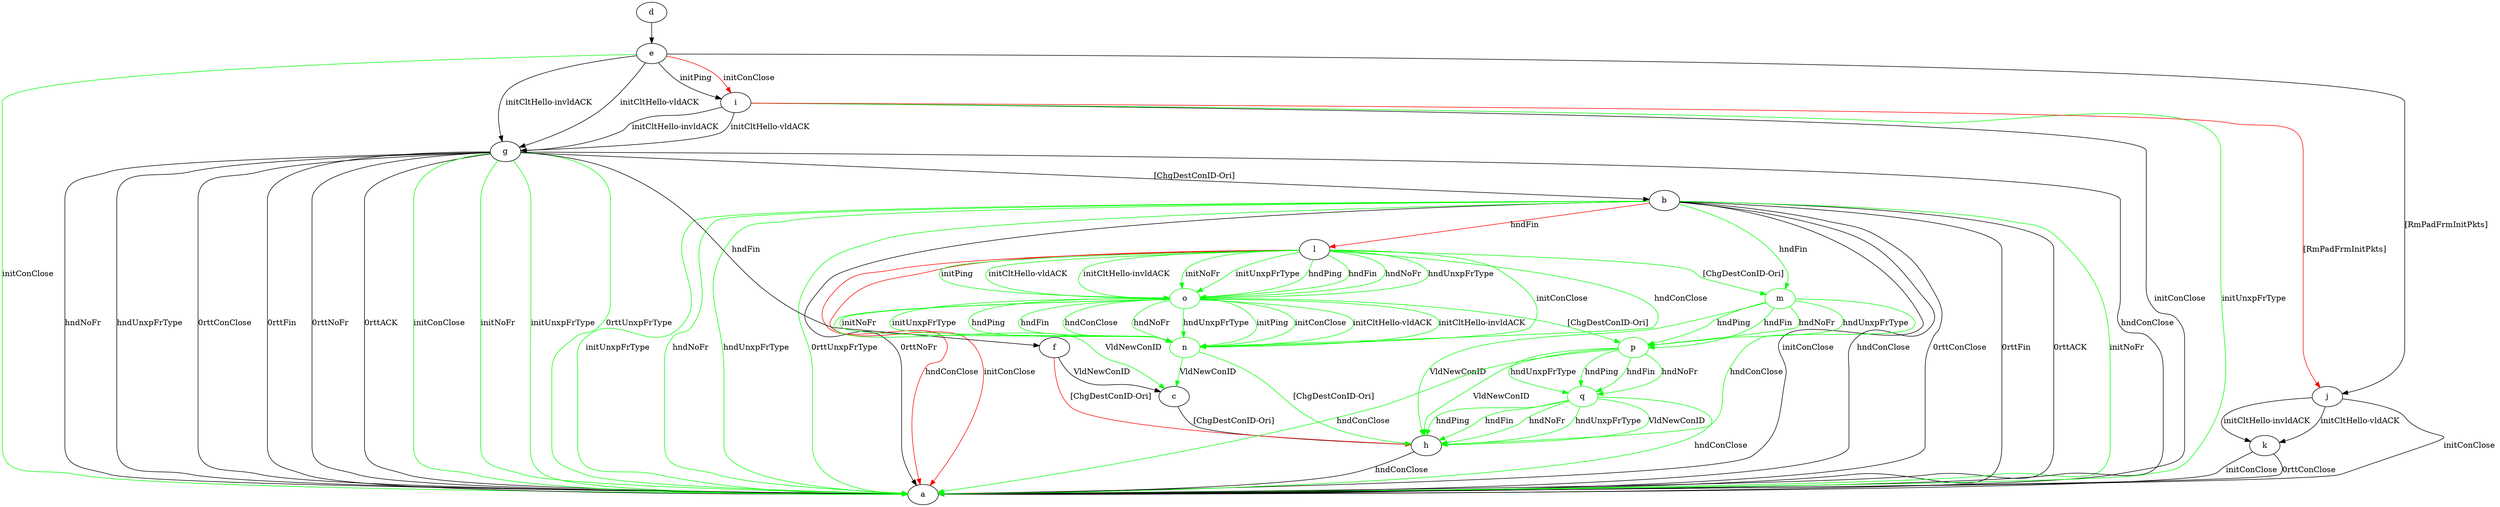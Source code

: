 digraph "" {
	b -> a	[key=0,
		label="initConClose "];
	b -> a	[key=1,
		label="hndConClose "];
	b -> a	[key=2,
		label="0rttConClose "];
	b -> a	[key=3,
		label="0rttFin "];
	b -> a	[key=4,
		label="0rttNoFr "];
	b -> a	[key=5,
		label="0rttACK "];
	b -> a	[key=6,
		color=green,
		label="initNoFr "];
	b -> a	[key=7,
		color=green,
		label="initUnxpFrType "];
	b -> a	[key=8,
		color=green,
		label="hndNoFr "];
	b -> a	[key=9,
		color=green,
		label="hndUnxpFrType "];
	b -> a	[key=10,
		color=green,
		label="0rttUnxpFrType "];
	b -> l	[key=0,
		color=red,
		label="hndFin "];
	m	[color=green];
	b -> m	[key=0,
		color=green,
		label="hndFin "];
	c -> h	[key=0,
		label="[ChgDestConID-Ori] "];
	d -> e	[key=0];
	e -> a	[key=0,
		color=green,
		label="initConClose "];
	e -> g	[key=0,
		label="initCltHello-vldACK "];
	e -> g	[key=1,
		label="initCltHello-invldACK "];
	e -> i	[key=0,
		label="initPing "];
	e -> i	[key=1,
		color=red,
		label="initConClose "];
	e -> j	[key=0,
		label="[RmPadFrmInitPkts] "];
	f -> c	[key=0,
		label="VldNewConID "];
	f -> h	[key=0,
		color=red,
		label="[ChgDestConID-Ori] "];
	g -> a	[key=0,
		label="hndConClose "];
	g -> a	[key=1,
		label="hndNoFr "];
	g -> a	[key=2,
		label="hndUnxpFrType "];
	g -> a	[key=3,
		label="0rttConClose "];
	g -> a	[key=4,
		label="0rttFin "];
	g -> a	[key=5,
		label="0rttNoFr "];
	g -> a	[key=6,
		label="0rttACK "];
	g -> a	[key=7,
		color=green,
		label="initConClose "];
	g -> a	[key=8,
		color=green,
		label="initNoFr "];
	g -> a	[key=9,
		color=green,
		label="initUnxpFrType "];
	g -> a	[key=10,
		color=green,
		label="0rttUnxpFrType "];
	g -> b	[key=0,
		label="[ChgDestConID-Ori] "];
	g -> f	[key=0,
		label="hndFin "];
	h -> a	[key=0,
		label="hndConClose "];
	i -> a	[key=0,
		label="initConClose "];
	i -> a	[key=1,
		color=green,
		label="initUnxpFrType "];
	i -> g	[key=0,
		label="initCltHello-vldACK "];
	i -> g	[key=1,
		label="initCltHello-invldACK "];
	i -> j	[key=0,
		color=red,
		label="[RmPadFrmInitPkts] "];
	j -> a	[key=0,
		label="initConClose "];
	j -> k	[key=0,
		label="initCltHello-vldACK "];
	j -> k	[key=1,
		label="initCltHello-invldACK "];
	k -> a	[key=0,
		label="initConClose "];
	k -> a	[key=1,
		label="0rttConClose "];
	l -> a	[key=0,
		color=red,
		label="initConClose "];
	l -> a	[key=1,
		color=red,
		label="hndConClose "];
	l -> m	[key=0,
		color=green,
		label="[ChgDestConID-Ori] "];
	n	[color=green];
	l -> n	[key=0,
		color=green,
		label="initConClose "];
	l -> n	[key=1,
		color=green,
		label="hndConClose "];
	o	[color=green];
	l -> o	[key=0,
		color=green,
		label="initPing "];
	l -> o	[key=1,
		color=green,
		label="initCltHello-vldACK "];
	l -> o	[key=2,
		color=green,
		label="initCltHello-invldACK "];
	l -> o	[key=3,
		color=green,
		label="initNoFr "];
	l -> o	[key=4,
		color=green,
		label="initUnxpFrType "];
	l -> o	[key=5,
		color=green,
		label="hndPing "];
	l -> o	[key=6,
		color=green,
		label="hndFin "];
	l -> o	[key=7,
		color=green,
		label="hndNoFr "];
	l -> o	[key=8,
		color=green,
		label="hndUnxpFrType "];
	m -> h	[key=0,
		color=green,
		label="hndConClose "];
	m -> h	[key=1,
		color=green,
		label="VldNewConID "];
	p	[color=green];
	m -> p	[key=0,
		color=green,
		label="hndPing "];
	m -> p	[key=1,
		color=green,
		label="hndFin "];
	m -> p	[key=2,
		color=green,
		label="hndNoFr "];
	m -> p	[key=3,
		color=green,
		label="hndUnxpFrType "];
	n -> c	[key=0,
		color=green,
		label="VldNewConID "];
	n -> h	[key=0,
		color=green,
		label="[ChgDestConID-Ori] "];
	o -> c	[key=0,
		color=green,
		label="VldNewConID "];
	o -> n	[key=0,
		color=green,
		label="initPing "];
	o -> n	[key=1,
		color=green,
		label="initConClose "];
	o -> n	[key=2,
		color=green,
		label="initCltHello-vldACK "];
	o -> n	[key=3,
		color=green,
		label="initCltHello-invldACK "];
	o -> n	[key=4,
		color=green,
		label="initNoFr "];
	o -> n	[key=5,
		color=green,
		label="initUnxpFrType "];
	o -> n	[key=6,
		color=green,
		label="hndPing "];
	o -> n	[key=7,
		color=green,
		label="hndFin "];
	o -> n	[key=8,
		color=green,
		label="hndConClose "];
	o -> n	[key=9,
		color=green,
		label="hndNoFr "];
	o -> n	[key=10,
		color=green,
		label="hndUnxpFrType "];
	o -> p	[key=0,
		color=green,
		label="[ChgDestConID-Ori] "];
	p -> a	[key=0,
		color=green,
		label="hndConClose "];
	p -> h	[key=0,
		color=green,
		label="VldNewConID "];
	q	[color=green];
	p -> q	[key=0,
		color=green,
		label="hndPing "];
	p -> q	[key=1,
		color=green,
		label="hndFin "];
	p -> q	[key=2,
		color=green,
		label="hndNoFr "];
	p -> q	[key=3,
		color=green,
		label="hndUnxpFrType "];
	q -> a	[key=0,
		color=green,
		label="hndConClose "];
	q -> h	[key=0,
		color=green,
		label="hndPing "];
	q -> h	[key=1,
		color=green,
		label="hndFin "];
	q -> h	[key=2,
		color=green,
		label="hndNoFr "];
	q -> h	[key=3,
		color=green,
		label="hndUnxpFrType "];
	q -> h	[key=4,
		color=green,
		label="VldNewConID "];
}
